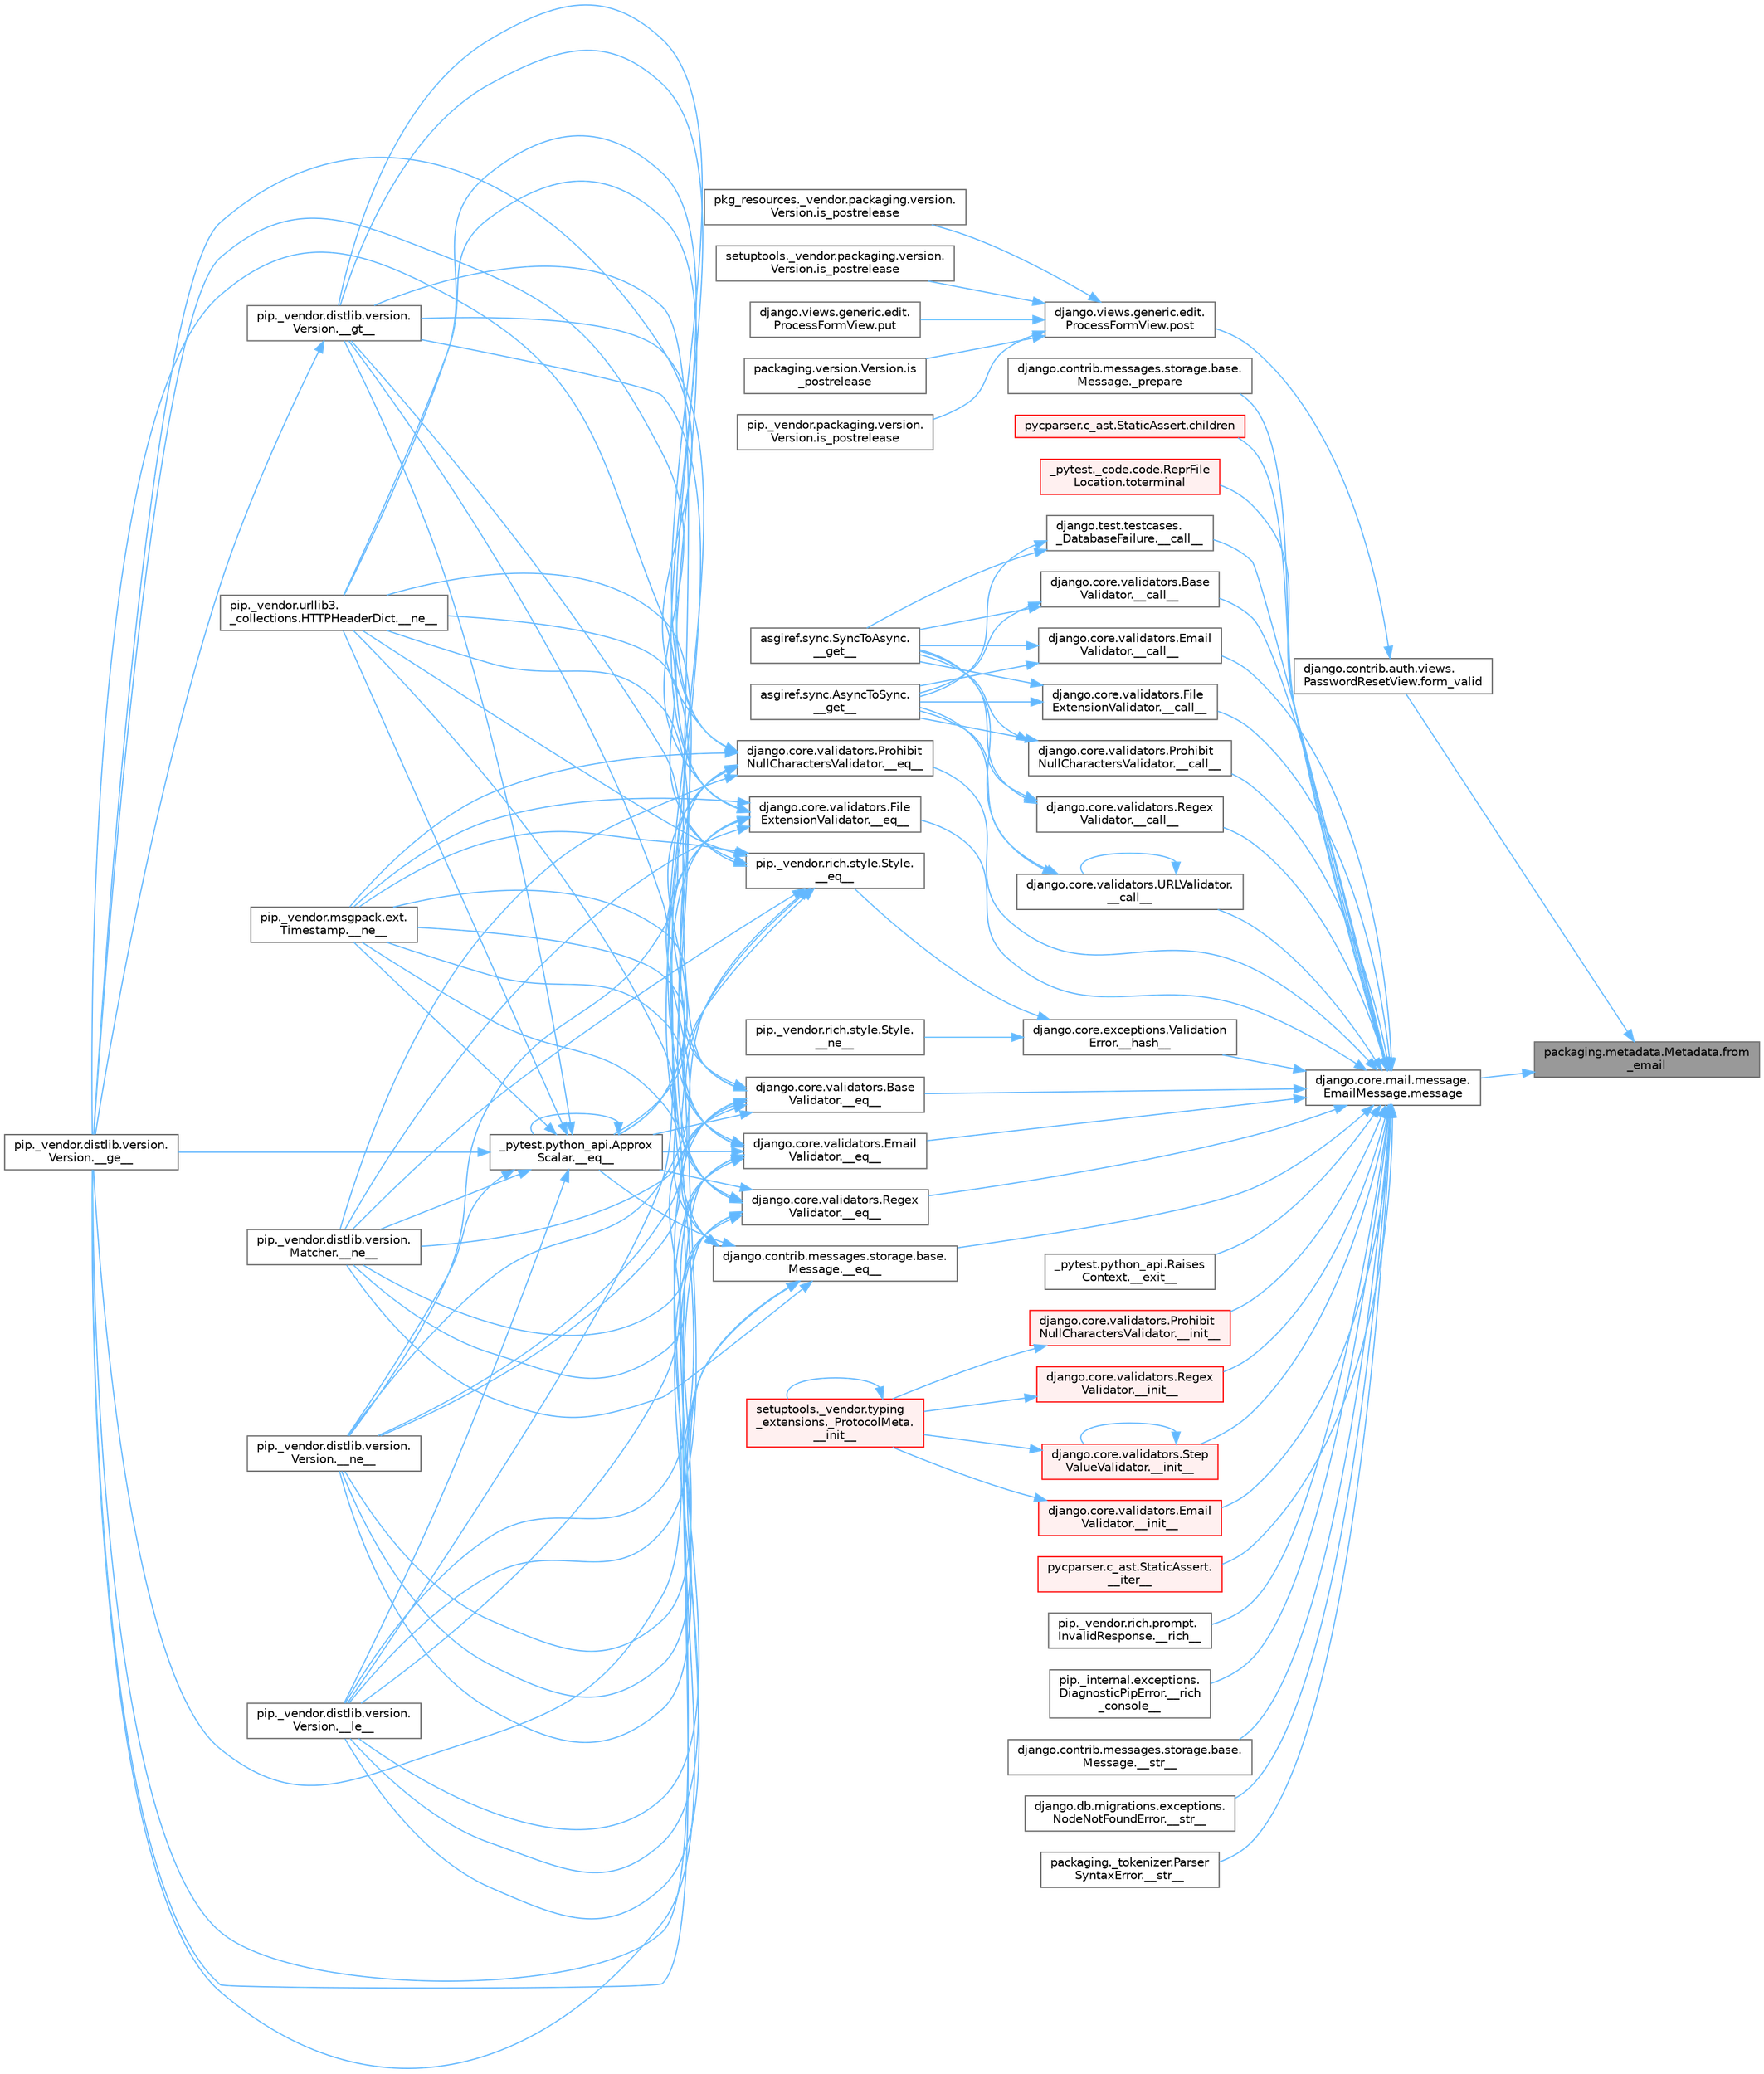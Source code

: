 digraph "packaging.metadata.Metadata.from_email"
{
 // LATEX_PDF_SIZE
  bgcolor="transparent";
  edge [fontname=Helvetica,fontsize=10,labelfontname=Helvetica,labelfontsize=10];
  node [fontname=Helvetica,fontsize=10,shape=box,height=0.2,width=0.4];
  rankdir="RL";
  Node1 [id="Node000001",label="packaging.metadata.Metadata.from\l_email",height=0.2,width=0.4,color="gray40", fillcolor="grey60", style="filled", fontcolor="black",tooltip=" "];
  Node1 -> Node2 [id="edge1_Node000001_Node000002",dir="back",color="steelblue1",style="solid",tooltip=" "];
  Node2 [id="Node000002",label="django.contrib.auth.views.\lPasswordResetView.form_valid",height=0.2,width=0.4,color="grey40", fillcolor="white", style="filled",URL="$classdjango_1_1contrib_1_1auth_1_1views_1_1_password_reset_view.html#a1beeb7e6b51b528c0c10b3a74c0d51e3",tooltip=" "];
  Node2 -> Node3 [id="edge2_Node000002_Node000003",dir="back",color="steelblue1",style="solid",tooltip=" "];
  Node3 [id="Node000003",label="django.views.generic.edit.\lProcessFormView.post",height=0.2,width=0.4,color="grey40", fillcolor="white", style="filled",URL="$classdjango_1_1views_1_1generic_1_1edit_1_1_process_form_view.html#a6cf9ff8c9dd22e940a921672ddd1fa0e",tooltip=" "];
  Node3 -> Node4 [id="edge3_Node000003_Node000004",dir="back",color="steelblue1",style="solid",tooltip=" "];
  Node4 [id="Node000004",label="packaging.version.Version.is\l_postrelease",height=0.2,width=0.4,color="grey40", fillcolor="white", style="filled",URL="$classpackaging_1_1version_1_1_version.html#adfb53ca0004e704963c79aafdd5ac254",tooltip=" "];
  Node3 -> Node5 [id="edge4_Node000003_Node000005",dir="back",color="steelblue1",style="solid",tooltip=" "];
  Node5 [id="Node000005",label="pip._vendor.packaging.version.\lVersion.is_postrelease",height=0.2,width=0.4,color="grey40", fillcolor="white", style="filled",URL="$classpip_1_1__vendor_1_1packaging_1_1version_1_1_version.html#a13ff52f4a2a330c24d84da8669cba0f3",tooltip=" "];
  Node3 -> Node6 [id="edge5_Node000003_Node000006",dir="back",color="steelblue1",style="solid",tooltip=" "];
  Node6 [id="Node000006",label="pkg_resources._vendor.packaging.version.\lVersion.is_postrelease",height=0.2,width=0.4,color="grey40", fillcolor="white", style="filled",URL="$classpkg__resources_1_1__vendor_1_1packaging_1_1version_1_1_version.html#a3e7f7c2c0c5a5401fd6b3dc67beb8d1d",tooltip=" "];
  Node3 -> Node7 [id="edge6_Node000003_Node000007",dir="back",color="steelblue1",style="solid",tooltip=" "];
  Node7 [id="Node000007",label="setuptools._vendor.packaging.version.\lVersion.is_postrelease",height=0.2,width=0.4,color="grey40", fillcolor="white", style="filled",URL="$classsetuptools_1_1__vendor_1_1packaging_1_1version_1_1_version.html#a5647516e2057e8ec08c323424ddaab70",tooltip=" "];
  Node3 -> Node8 [id="edge7_Node000003_Node000008",dir="back",color="steelblue1",style="solid",tooltip=" "];
  Node8 [id="Node000008",label="django.views.generic.edit.\lProcessFormView.put",height=0.2,width=0.4,color="grey40", fillcolor="white", style="filled",URL="$classdjango_1_1views_1_1generic_1_1edit_1_1_process_form_view.html#aca9b521620af475d8ce7abc52d04694d",tooltip=" "];
  Node1 -> Node9 [id="edge8_Node000001_Node000009",dir="back",color="steelblue1",style="solid",tooltip=" "];
  Node9 [id="Node000009",label="django.core.mail.message.\lEmailMessage.message",height=0.2,width=0.4,color="grey40", fillcolor="white", style="filled",URL="$classdjango_1_1core_1_1mail_1_1message_1_1_email_message.html#abb0f7b60b3f05b0d374e0d91fc1aa42e",tooltip=" "];
  Node9 -> Node10 [id="edge9_Node000009_Node000010",dir="back",color="steelblue1",style="solid",tooltip=" "];
  Node10 [id="Node000010",label="django.core.validators.Base\lValidator.__call__",height=0.2,width=0.4,color="grey40", fillcolor="white", style="filled",URL="$classdjango_1_1core_1_1validators_1_1_base_validator.html#ac718256582df714e061c6b927e045d12",tooltip=" "];
  Node10 -> Node11 [id="edge10_Node000010_Node000011",dir="back",color="steelblue1",style="solid",tooltip=" "];
  Node11 [id="Node000011",label="asgiref.sync.AsyncToSync.\l__get__",height=0.2,width=0.4,color="grey40", fillcolor="white", style="filled",URL="$classasgiref_1_1sync_1_1_async_to_sync.html#a23e9ef7a73da98dad9e3f4e65846969b",tooltip=" "];
  Node10 -> Node12 [id="edge11_Node000010_Node000012",dir="back",color="steelblue1",style="solid",tooltip=" "];
  Node12 [id="Node000012",label="asgiref.sync.SyncToAsync.\l__get__",height=0.2,width=0.4,color="grey40", fillcolor="white", style="filled",URL="$classasgiref_1_1sync_1_1_sync_to_async.html#aebdfbe3f01079a529fd2f39810597381",tooltip=" "];
  Node9 -> Node13 [id="edge12_Node000009_Node000013",dir="back",color="steelblue1",style="solid",tooltip=" "];
  Node13 [id="Node000013",label="django.core.validators.Email\lValidator.__call__",height=0.2,width=0.4,color="grey40", fillcolor="white", style="filled",URL="$classdjango_1_1core_1_1validators_1_1_email_validator.html#ac0268c199dc40556656d540cd51410f8",tooltip=" "];
  Node13 -> Node11 [id="edge13_Node000013_Node000011",dir="back",color="steelblue1",style="solid",tooltip=" "];
  Node13 -> Node12 [id="edge14_Node000013_Node000012",dir="back",color="steelblue1",style="solid",tooltip=" "];
  Node9 -> Node14 [id="edge15_Node000009_Node000014",dir="back",color="steelblue1",style="solid",tooltip=" "];
  Node14 [id="Node000014",label="django.core.validators.File\lExtensionValidator.__call__",height=0.2,width=0.4,color="grey40", fillcolor="white", style="filled",URL="$classdjango_1_1core_1_1validators_1_1_file_extension_validator.html#a8ca13772240522b408e6d8abce6aad7c",tooltip=" "];
  Node14 -> Node11 [id="edge16_Node000014_Node000011",dir="back",color="steelblue1",style="solid",tooltip=" "];
  Node14 -> Node12 [id="edge17_Node000014_Node000012",dir="back",color="steelblue1",style="solid",tooltip=" "];
  Node9 -> Node15 [id="edge18_Node000009_Node000015",dir="back",color="steelblue1",style="solid",tooltip=" "];
  Node15 [id="Node000015",label="django.core.validators.Prohibit\lNullCharactersValidator.__call__",height=0.2,width=0.4,color="grey40", fillcolor="white", style="filled",URL="$classdjango_1_1core_1_1validators_1_1_prohibit_null_characters_validator.html#a09a4196f97efb12d6343daa3fc6983bc",tooltip=" "];
  Node15 -> Node11 [id="edge19_Node000015_Node000011",dir="back",color="steelblue1",style="solid",tooltip=" "];
  Node15 -> Node12 [id="edge20_Node000015_Node000012",dir="back",color="steelblue1",style="solid",tooltip=" "];
  Node9 -> Node16 [id="edge21_Node000009_Node000016",dir="back",color="steelblue1",style="solid",tooltip=" "];
  Node16 [id="Node000016",label="django.core.validators.Regex\lValidator.__call__",height=0.2,width=0.4,color="grey40", fillcolor="white", style="filled",URL="$classdjango_1_1core_1_1validators_1_1_regex_validator.html#a30d4eea6f9d0ab73781123cc26244775",tooltip=" "];
  Node16 -> Node11 [id="edge22_Node000016_Node000011",dir="back",color="steelblue1",style="solid",tooltip=" "];
  Node16 -> Node12 [id="edge23_Node000016_Node000012",dir="back",color="steelblue1",style="solid",tooltip=" "];
  Node9 -> Node17 [id="edge24_Node000009_Node000017",dir="back",color="steelblue1",style="solid",tooltip=" "];
  Node17 [id="Node000017",label="django.core.validators.URLValidator.\l__call__",height=0.2,width=0.4,color="grey40", fillcolor="white", style="filled",URL="$classdjango_1_1core_1_1validators_1_1_u_r_l_validator.html#aed00ff72fd14908f52b3ba962f347e0d",tooltip=" "];
  Node17 -> Node17 [id="edge25_Node000017_Node000017",dir="back",color="steelblue1",style="solid",tooltip=" "];
  Node17 -> Node11 [id="edge26_Node000017_Node000011",dir="back",color="steelblue1",style="solid",tooltip=" "];
  Node17 -> Node12 [id="edge27_Node000017_Node000012",dir="back",color="steelblue1",style="solid",tooltip=" "];
  Node9 -> Node18 [id="edge28_Node000009_Node000018",dir="back",color="steelblue1",style="solid",tooltip=" "];
  Node18 [id="Node000018",label="django.test.testcases.\l_DatabaseFailure.__call__",height=0.2,width=0.4,color="grey40", fillcolor="white", style="filled",URL="$classdjango_1_1test_1_1testcases_1_1___database_failure.html#ab45cf52e31914d71f3b7b4bcb2062e85",tooltip=" "];
  Node18 -> Node11 [id="edge29_Node000018_Node000011",dir="back",color="steelblue1",style="solid",tooltip=" "];
  Node18 -> Node12 [id="edge30_Node000018_Node000012",dir="back",color="steelblue1",style="solid",tooltip=" "];
  Node9 -> Node19 [id="edge31_Node000009_Node000019",dir="back",color="steelblue1",style="solid",tooltip=" "];
  Node19 [id="Node000019",label="django.contrib.messages.storage.base.\lMessage.__eq__",height=0.2,width=0.4,color="grey40", fillcolor="white", style="filled",URL="$classdjango_1_1contrib_1_1messages_1_1storage_1_1base_1_1_message.html#ad2ac4efd789369cba573eb00313e6983",tooltip=" "];
  Node19 -> Node20 [id="edge32_Node000019_Node000020",dir="back",color="steelblue1",style="solid",tooltip=" "];
  Node20 [id="Node000020",label="_pytest.python_api.Approx\lScalar.__eq__",height=0.2,width=0.4,color="grey40", fillcolor="white", style="filled",URL="$class__pytest_1_1python__api_1_1_approx_scalar.html#af4601ee4ca7409927f88c83ebfc3d923",tooltip=" "];
  Node20 -> Node20 [id="edge33_Node000020_Node000020",dir="back",color="steelblue1",style="solid",tooltip=" "];
  Node20 -> Node21 [id="edge34_Node000020_Node000021",dir="back",color="steelblue1",style="solid",tooltip=" "];
  Node21 [id="Node000021",label="pip._vendor.distlib.version.\lVersion.__ge__",height=0.2,width=0.4,color="grey40", fillcolor="white", style="filled",URL="$classpip_1_1__vendor_1_1distlib_1_1version_1_1_version.html#aa6b7b889cebc687ddb5ed9040d01b1ec",tooltip=" "];
  Node20 -> Node22 [id="edge35_Node000020_Node000022",dir="back",color="steelblue1",style="solid",tooltip=" "];
  Node22 [id="Node000022",label="pip._vendor.distlib.version.\lVersion.__gt__",height=0.2,width=0.4,color="grey40", fillcolor="white", style="filled",URL="$classpip_1_1__vendor_1_1distlib_1_1version_1_1_version.html#a51cf0c8da1bb6829173ff6861b10cb5f",tooltip=" "];
  Node22 -> Node21 [id="edge36_Node000022_Node000021",dir="back",color="steelblue1",style="solid",tooltip=" "];
  Node20 -> Node23 [id="edge37_Node000020_Node000023",dir="back",color="steelblue1",style="solid",tooltip=" "];
  Node23 [id="Node000023",label="pip._vendor.distlib.version.\lVersion.__le__",height=0.2,width=0.4,color="grey40", fillcolor="white", style="filled",URL="$classpip_1_1__vendor_1_1distlib_1_1version_1_1_version.html#ae5e2c5d9b76377e286fcf92a382cbb8b",tooltip=" "];
  Node20 -> Node24 [id="edge38_Node000020_Node000024",dir="back",color="steelblue1",style="solid",tooltip=" "];
  Node24 [id="Node000024",label="pip._vendor.distlib.version.\lMatcher.__ne__",height=0.2,width=0.4,color="grey40", fillcolor="white", style="filled",URL="$classpip_1_1__vendor_1_1distlib_1_1version_1_1_matcher.html#a24f8f8a4686bff3018fee5d22f4e02f1",tooltip=" "];
  Node20 -> Node25 [id="edge39_Node000020_Node000025",dir="back",color="steelblue1",style="solid",tooltip=" "];
  Node25 [id="Node000025",label="pip._vendor.distlib.version.\lVersion.__ne__",height=0.2,width=0.4,color="grey40", fillcolor="white", style="filled",URL="$classpip_1_1__vendor_1_1distlib_1_1version_1_1_version.html#aea3cdf6db007318ab1a2e8d144e2a4a1",tooltip=" "];
  Node20 -> Node26 [id="edge40_Node000020_Node000026",dir="back",color="steelblue1",style="solid",tooltip=" "];
  Node26 [id="Node000026",label="pip._vendor.msgpack.ext.\lTimestamp.__ne__",height=0.2,width=0.4,color="grey40", fillcolor="white", style="filled",URL="$classpip_1_1__vendor_1_1msgpack_1_1ext_1_1_timestamp.html#ac38b8cada8075f7a1133b06bc99b2317",tooltip=" "];
  Node20 -> Node27 [id="edge41_Node000020_Node000027",dir="back",color="steelblue1",style="solid",tooltip=" "];
  Node27 [id="Node000027",label="pip._vendor.urllib3.\l_collections.HTTPHeaderDict.__ne__",height=0.2,width=0.4,color="grey40", fillcolor="white", style="filled",URL="$classpip_1_1__vendor_1_1urllib3_1_1__collections_1_1_h_t_t_p_header_dict.html#aa7766a9499d33160a1258e140e35a806",tooltip=" "];
  Node19 -> Node21 [id="edge42_Node000019_Node000021",dir="back",color="steelblue1",style="solid",tooltip=" "];
  Node19 -> Node22 [id="edge43_Node000019_Node000022",dir="back",color="steelblue1",style="solid",tooltip=" "];
  Node19 -> Node23 [id="edge44_Node000019_Node000023",dir="back",color="steelblue1",style="solid",tooltip=" "];
  Node19 -> Node24 [id="edge45_Node000019_Node000024",dir="back",color="steelblue1",style="solid",tooltip=" "];
  Node19 -> Node25 [id="edge46_Node000019_Node000025",dir="back",color="steelblue1",style="solid",tooltip=" "];
  Node19 -> Node26 [id="edge47_Node000019_Node000026",dir="back",color="steelblue1",style="solid",tooltip=" "];
  Node19 -> Node27 [id="edge48_Node000019_Node000027",dir="back",color="steelblue1",style="solid",tooltip=" "];
  Node9 -> Node28 [id="edge49_Node000009_Node000028",dir="back",color="steelblue1",style="solid",tooltip=" "];
  Node28 [id="Node000028",label="django.core.validators.Base\lValidator.__eq__",height=0.2,width=0.4,color="grey40", fillcolor="white", style="filled",URL="$classdjango_1_1core_1_1validators_1_1_base_validator.html#ab0ead9d761c7f04c6663331233936a13",tooltip=" "];
  Node28 -> Node20 [id="edge50_Node000028_Node000020",dir="back",color="steelblue1",style="solid",tooltip=" "];
  Node28 -> Node21 [id="edge51_Node000028_Node000021",dir="back",color="steelblue1",style="solid",tooltip=" "];
  Node28 -> Node22 [id="edge52_Node000028_Node000022",dir="back",color="steelblue1",style="solid",tooltip=" "];
  Node28 -> Node23 [id="edge53_Node000028_Node000023",dir="back",color="steelblue1",style="solid",tooltip=" "];
  Node28 -> Node24 [id="edge54_Node000028_Node000024",dir="back",color="steelblue1",style="solid",tooltip=" "];
  Node28 -> Node25 [id="edge55_Node000028_Node000025",dir="back",color="steelblue1",style="solid",tooltip=" "];
  Node28 -> Node26 [id="edge56_Node000028_Node000026",dir="back",color="steelblue1",style="solid",tooltip=" "];
  Node28 -> Node27 [id="edge57_Node000028_Node000027",dir="back",color="steelblue1",style="solid",tooltip=" "];
  Node9 -> Node29 [id="edge58_Node000009_Node000029",dir="back",color="steelblue1",style="solid",tooltip=" "];
  Node29 [id="Node000029",label="django.core.validators.Email\lValidator.__eq__",height=0.2,width=0.4,color="grey40", fillcolor="white", style="filled",URL="$classdjango_1_1core_1_1validators_1_1_email_validator.html#a0c0423cabf7734c70c6a5161b3724f22",tooltip=" "];
  Node29 -> Node20 [id="edge59_Node000029_Node000020",dir="back",color="steelblue1",style="solid",tooltip=" "];
  Node29 -> Node21 [id="edge60_Node000029_Node000021",dir="back",color="steelblue1",style="solid",tooltip=" "];
  Node29 -> Node22 [id="edge61_Node000029_Node000022",dir="back",color="steelblue1",style="solid",tooltip=" "];
  Node29 -> Node23 [id="edge62_Node000029_Node000023",dir="back",color="steelblue1",style="solid",tooltip=" "];
  Node29 -> Node24 [id="edge63_Node000029_Node000024",dir="back",color="steelblue1",style="solid",tooltip=" "];
  Node29 -> Node25 [id="edge64_Node000029_Node000025",dir="back",color="steelblue1",style="solid",tooltip=" "];
  Node29 -> Node26 [id="edge65_Node000029_Node000026",dir="back",color="steelblue1",style="solid",tooltip=" "];
  Node29 -> Node27 [id="edge66_Node000029_Node000027",dir="back",color="steelblue1",style="solid",tooltip=" "];
  Node9 -> Node30 [id="edge67_Node000009_Node000030",dir="back",color="steelblue1",style="solid",tooltip=" "];
  Node30 [id="Node000030",label="django.core.validators.File\lExtensionValidator.__eq__",height=0.2,width=0.4,color="grey40", fillcolor="white", style="filled",URL="$classdjango_1_1core_1_1validators_1_1_file_extension_validator.html#a8cab899a2d0339a6a659bb01d56021ac",tooltip=" "];
  Node30 -> Node20 [id="edge68_Node000030_Node000020",dir="back",color="steelblue1",style="solid",tooltip=" "];
  Node30 -> Node21 [id="edge69_Node000030_Node000021",dir="back",color="steelblue1",style="solid",tooltip=" "];
  Node30 -> Node22 [id="edge70_Node000030_Node000022",dir="back",color="steelblue1",style="solid",tooltip=" "];
  Node30 -> Node23 [id="edge71_Node000030_Node000023",dir="back",color="steelblue1",style="solid",tooltip=" "];
  Node30 -> Node24 [id="edge72_Node000030_Node000024",dir="back",color="steelblue1",style="solid",tooltip=" "];
  Node30 -> Node25 [id="edge73_Node000030_Node000025",dir="back",color="steelblue1",style="solid",tooltip=" "];
  Node30 -> Node26 [id="edge74_Node000030_Node000026",dir="back",color="steelblue1",style="solid",tooltip=" "];
  Node30 -> Node27 [id="edge75_Node000030_Node000027",dir="back",color="steelblue1",style="solid",tooltip=" "];
  Node9 -> Node31 [id="edge76_Node000009_Node000031",dir="back",color="steelblue1",style="solid",tooltip=" "];
  Node31 [id="Node000031",label="django.core.validators.Prohibit\lNullCharactersValidator.__eq__",height=0.2,width=0.4,color="grey40", fillcolor="white", style="filled",URL="$classdjango_1_1core_1_1validators_1_1_prohibit_null_characters_validator.html#a753c64fb818e4b226faff3c8b846c97a",tooltip=" "];
  Node31 -> Node20 [id="edge77_Node000031_Node000020",dir="back",color="steelblue1",style="solid",tooltip=" "];
  Node31 -> Node21 [id="edge78_Node000031_Node000021",dir="back",color="steelblue1",style="solid",tooltip=" "];
  Node31 -> Node22 [id="edge79_Node000031_Node000022",dir="back",color="steelblue1",style="solid",tooltip=" "];
  Node31 -> Node23 [id="edge80_Node000031_Node000023",dir="back",color="steelblue1",style="solid",tooltip=" "];
  Node31 -> Node24 [id="edge81_Node000031_Node000024",dir="back",color="steelblue1",style="solid",tooltip=" "];
  Node31 -> Node25 [id="edge82_Node000031_Node000025",dir="back",color="steelblue1",style="solid",tooltip=" "];
  Node31 -> Node26 [id="edge83_Node000031_Node000026",dir="back",color="steelblue1",style="solid",tooltip=" "];
  Node31 -> Node27 [id="edge84_Node000031_Node000027",dir="back",color="steelblue1",style="solid",tooltip=" "];
  Node9 -> Node32 [id="edge85_Node000009_Node000032",dir="back",color="steelblue1",style="solid",tooltip=" "];
  Node32 [id="Node000032",label="django.core.validators.Regex\lValidator.__eq__",height=0.2,width=0.4,color="grey40", fillcolor="white", style="filled",URL="$classdjango_1_1core_1_1validators_1_1_regex_validator.html#a18919d09fcbe332a2b693ad5a178a974",tooltip=" "];
  Node32 -> Node20 [id="edge86_Node000032_Node000020",dir="back",color="steelblue1",style="solid",tooltip=" "];
  Node32 -> Node21 [id="edge87_Node000032_Node000021",dir="back",color="steelblue1",style="solid",tooltip=" "];
  Node32 -> Node22 [id="edge88_Node000032_Node000022",dir="back",color="steelblue1",style="solid",tooltip=" "];
  Node32 -> Node23 [id="edge89_Node000032_Node000023",dir="back",color="steelblue1",style="solid",tooltip=" "];
  Node32 -> Node24 [id="edge90_Node000032_Node000024",dir="back",color="steelblue1",style="solid",tooltip=" "];
  Node32 -> Node25 [id="edge91_Node000032_Node000025",dir="back",color="steelblue1",style="solid",tooltip=" "];
  Node32 -> Node26 [id="edge92_Node000032_Node000026",dir="back",color="steelblue1",style="solid",tooltip=" "];
  Node32 -> Node27 [id="edge93_Node000032_Node000027",dir="back",color="steelblue1",style="solid",tooltip=" "];
  Node9 -> Node33 [id="edge94_Node000009_Node000033",dir="back",color="steelblue1",style="solid",tooltip=" "];
  Node33 [id="Node000033",label="_pytest.python_api.Raises\lContext.__exit__",height=0.2,width=0.4,color="grey40", fillcolor="white", style="filled",URL="$class__pytest_1_1python__api_1_1_raises_context.html#af8b4d6b3e44a1b3a298be3c6670c2c4c",tooltip=" "];
  Node9 -> Node34 [id="edge95_Node000009_Node000034",dir="back",color="steelblue1",style="solid",tooltip=" "];
  Node34 [id="Node000034",label="django.core.exceptions.Validation\lError.__hash__",height=0.2,width=0.4,color="grey40", fillcolor="white", style="filled",URL="$classdjango_1_1core_1_1exceptions_1_1_validation_error.html#a0fbfa1e6ff93f5f41447b8d1b89595e0",tooltip=" "];
  Node34 -> Node35 [id="edge96_Node000034_Node000035",dir="back",color="steelblue1",style="solid",tooltip=" "];
  Node35 [id="Node000035",label="pip._vendor.rich.style.Style.\l__eq__",height=0.2,width=0.4,color="grey40", fillcolor="white", style="filled",URL="$classpip_1_1__vendor_1_1rich_1_1style_1_1_style.html#aa1040cd22d3171dc8ac3f0ce31653284",tooltip=" "];
  Node35 -> Node20 [id="edge97_Node000035_Node000020",dir="back",color="steelblue1",style="solid",tooltip=" "];
  Node35 -> Node21 [id="edge98_Node000035_Node000021",dir="back",color="steelblue1",style="solid",tooltip=" "];
  Node35 -> Node22 [id="edge99_Node000035_Node000022",dir="back",color="steelblue1",style="solid",tooltip=" "];
  Node35 -> Node23 [id="edge100_Node000035_Node000023",dir="back",color="steelblue1",style="solid",tooltip=" "];
  Node35 -> Node24 [id="edge101_Node000035_Node000024",dir="back",color="steelblue1",style="solid",tooltip=" "];
  Node35 -> Node25 [id="edge102_Node000035_Node000025",dir="back",color="steelblue1",style="solid",tooltip=" "];
  Node35 -> Node26 [id="edge103_Node000035_Node000026",dir="back",color="steelblue1",style="solid",tooltip=" "];
  Node35 -> Node27 [id="edge104_Node000035_Node000027",dir="back",color="steelblue1",style="solid",tooltip=" "];
  Node34 -> Node36 [id="edge105_Node000034_Node000036",dir="back",color="steelblue1",style="solid",tooltip=" "];
  Node36 [id="Node000036",label="pip._vendor.rich.style.Style.\l__ne__",height=0.2,width=0.4,color="grey40", fillcolor="white", style="filled",URL="$classpip_1_1__vendor_1_1rich_1_1style_1_1_style.html#a97595d869459e2d619505c87c0b9fe81",tooltip=" "];
  Node9 -> Node37 [id="edge106_Node000009_Node000037",dir="back",color="steelblue1",style="solid",tooltip=" "];
  Node37 [id="Node000037",label="django.core.validators.Email\lValidator.__init__",height=0.2,width=0.4,color="red", fillcolor="#FFF0F0", style="filled",URL="$classdjango_1_1core_1_1validators_1_1_email_validator.html#a35882b08085b9fe88180967f604ed9b8",tooltip=" "];
  Node37 -> Node38 [id="edge107_Node000037_Node000038",dir="back",color="steelblue1",style="solid",tooltip=" "];
  Node38 [id="Node000038",label="setuptools._vendor.typing\l_extensions._ProtocolMeta.\l__init__",height=0.2,width=0.4,color="red", fillcolor="#FFF0F0", style="filled",URL="$classsetuptools_1_1__vendor_1_1typing__extensions_1_1___protocol_meta.html#a7bbaff8ac6d19534b46bca363ee0b43a",tooltip=" "];
  Node38 -> Node38 [id="edge108_Node000038_Node000038",dir="back",color="steelblue1",style="solid",tooltip=" "];
  Node9 -> Node59 [id="edge109_Node000009_Node000059",dir="back",color="steelblue1",style="solid",tooltip=" "];
  Node59 [id="Node000059",label="django.core.validators.Prohibit\lNullCharactersValidator.__init__",height=0.2,width=0.4,color="red", fillcolor="#FFF0F0", style="filled",URL="$classdjango_1_1core_1_1validators_1_1_prohibit_null_characters_validator.html#a5bb5d46af80d54ea1af89e4597a13c85",tooltip=" "];
  Node59 -> Node38 [id="edge110_Node000059_Node000038",dir="back",color="steelblue1",style="solid",tooltip=" "];
  Node9 -> Node60 [id="edge111_Node000009_Node000060",dir="back",color="steelblue1",style="solid",tooltip=" "];
  Node60 [id="Node000060",label="django.core.validators.Regex\lValidator.__init__",height=0.2,width=0.4,color="red", fillcolor="#FFF0F0", style="filled",URL="$classdjango_1_1core_1_1validators_1_1_regex_validator.html#ad231bde76c876582cc0e7cf981921690",tooltip=" "];
  Node60 -> Node38 [id="edge112_Node000060_Node000038",dir="back",color="steelblue1",style="solid",tooltip=" "];
  Node9 -> Node61 [id="edge113_Node000009_Node000061",dir="back",color="steelblue1",style="solid",tooltip=" "];
  Node61 [id="Node000061",label="django.core.validators.Step\lValueValidator.__init__",height=0.2,width=0.4,color="red", fillcolor="#FFF0F0", style="filled",URL="$classdjango_1_1core_1_1validators_1_1_step_value_validator.html#a79c2622ba069440c10e12e9e9d09b83a",tooltip=" "];
  Node61 -> Node61 [id="edge114_Node000061_Node000061",dir="back",color="steelblue1",style="solid",tooltip=" "];
  Node61 -> Node38 [id="edge115_Node000061_Node000038",dir="back",color="steelblue1",style="solid",tooltip=" "];
  Node9 -> Node62 [id="edge116_Node000009_Node000062",dir="back",color="steelblue1",style="solid",tooltip=" "];
  Node62 [id="Node000062",label="pycparser.c_ast.StaticAssert.\l__iter__",height=0.2,width=0.4,color="red", fillcolor="#FFF0F0", style="filled",URL="$classpycparser_1_1c__ast_1_1_static_assert.html#ad3b86895cfe2568804c94d6e7b08d4ee",tooltip=" "];
  Node9 -> Node65 [id="edge117_Node000009_Node000065",dir="back",color="steelblue1",style="solid",tooltip=" "];
  Node65 [id="Node000065",label="pip._vendor.rich.prompt.\lInvalidResponse.__rich__",height=0.2,width=0.4,color="grey40", fillcolor="white", style="filled",URL="$classpip_1_1__vendor_1_1rich_1_1prompt_1_1_invalid_response.html#ac4b741044d004c56cef13892809cdf62",tooltip=" "];
  Node9 -> Node66 [id="edge118_Node000009_Node000066",dir="back",color="steelblue1",style="solid",tooltip=" "];
  Node66 [id="Node000066",label="pip._internal.exceptions.\lDiagnosticPipError.__rich\l_console__",height=0.2,width=0.4,color="grey40", fillcolor="white", style="filled",URL="$classpip_1_1__internal_1_1exceptions_1_1_diagnostic_pip_error.html#ae53a5c1fbcdadc8c58ac65565862d7a7",tooltip=" "];
  Node9 -> Node67 [id="edge119_Node000009_Node000067",dir="back",color="steelblue1",style="solid",tooltip=" "];
  Node67 [id="Node000067",label="django.contrib.messages.storage.base.\lMessage.__str__",height=0.2,width=0.4,color="grey40", fillcolor="white", style="filled",URL="$classdjango_1_1contrib_1_1messages_1_1storage_1_1base_1_1_message.html#a7e5fe48ea79250d7081fcc1d0b621bcc",tooltip=" "];
  Node9 -> Node68 [id="edge120_Node000009_Node000068",dir="back",color="steelblue1",style="solid",tooltip=" "];
  Node68 [id="Node000068",label="django.db.migrations.exceptions.\lNodeNotFoundError.__str__",height=0.2,width=0.4,color="grey40", fillcolor="white", style="filled",URL="$classdjango_1_1db_1_1migrations_1_1exceptions_1_1_node_not_found_error.html#aed2e967842d4b299d1f070de75fc5d85",tooltip=" "];
  Node9 -> Node69 [id="edge121_Node000009_Node000069",dir="back",color="steelblue1",style="solid",tooltip=" "];
  Node69 [id="Node000069",label="packaging._tokenizer.Parser\lSyntaxError.__str__",height=0.2,width=0.4,color="grey40", fillcolor="white", style="filled",URL="$classpackaging_1_1__tokenizer_1_1_parser_syntax_error.html#a1bf72be61084f1c233150f3b3b9d920e",tooltip=" "];
  Node9 -> Node70 [id="edge122_Node000009_Node000070",dir="back",color="steelblue1",style="solid",tooltip=" "];
  Node70 [id="Node000070",label="django.contrib.messages.storage.base.\lMessage._prepare",height=0.2,width=0.4,color="grey40", fillcolor="white", style="filled",URL="$classdjango_1_1contrib_1_1messages_1_1storage_1_1base_1_1_message.html#aba513115f12700700b95b68a7cc8886b",tooltip=" "];
  Node9 -> Node71 [id="edge123_Node000009_Node000071",dir="back",color="steelblue1",style="solid",tooltip=" "];
  Node71 [id="Node000071",label="pycparser.c_ast.StaticAssert.children",height=0.2,width=0.4,color="red", fillcolor="#FFF0F0", style="filled",URL="$classpycparser_1_1c__ast_1_1_static_assert.html#aabc32ad80562da5a8ad717a6ceeed040",tooltip=" "];
  Node9 -> Node2225 [id="edge124_Node000009_Node002225",dir="back",color="steelblue1",style="solid",tooltip=" "];
  Node2225 [id="Node002225",label="_pytest._code.code.ReprFile\lLocation.toterminal",height=0.2,width=0.4,color="red", fillcolor="#FFF0F0", style="filled",URL="$class__pytest_1_1__code_1_1code_1_1_repr_file_location.html#a24c0b41aff9ce336d0e7b48d95f782ee",tooltip=" "];
}
